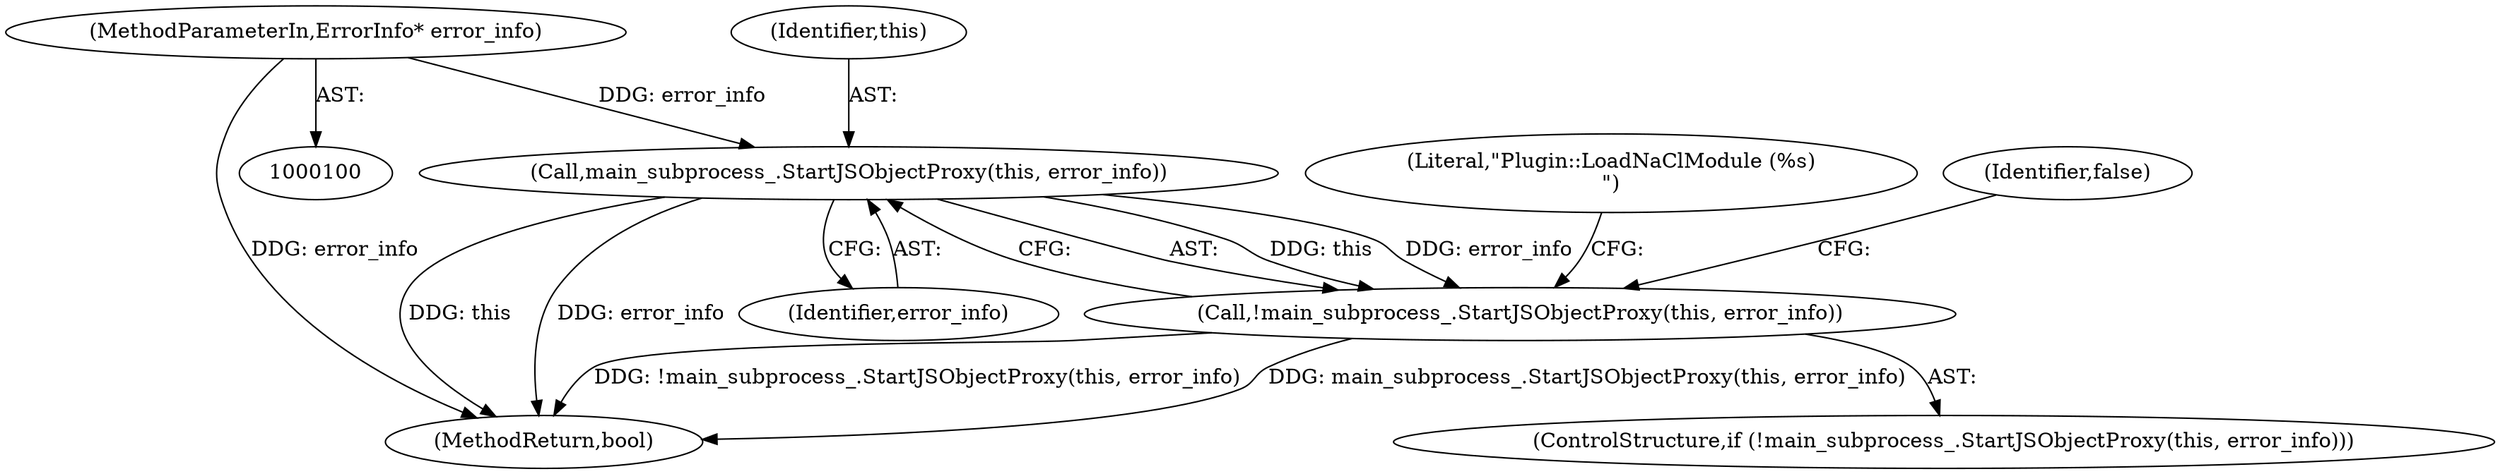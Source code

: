 digraph "0_Chrome_3b0d77670a0613f409110817455d2137576b485a_18@API" {
"1000116" [label="(Call,main_subprocess_.StartJSObjectProxy(this, error_info))"];
"1000101" [label="(MethodParameterIn,ErrorInfo* error_info)"];
"1000115" [label="(Call,!main_subprocess_.StartJSObjectProxy(this, error_info))"];
"1000115" [label="(Call,!main_subprocess_.StartJSObjectProxy(this, error_info))"];
"1000124" [label="(Literal,\"Plugin::LoadNaClModule (%s)\n\")"];
"1000117" [label="(Identifier,this)"];
"1000114" [label="(ControlStructure,if (!main_subprocess_.StartJSObjectProxy(this, error_info)))"];
"1000128" [label="(MethodReturn,bool)"];
"1000101" [label="(MethodParameterIn,ErrorInfo* error_info)"];
"1000118" [label="(Identifier,error_info)"];
"1000121" [label="(Identifier,false)"];
"1000116" [label="(Call,main_subprocess_.StartJSObjectProxy(this, error_info))"];
"1000116" -> "1000115"  [label="AST: "];
"1000116" -> "1000118"  [label="CFG: "];
"1000117" -> "1000116"  [label="AST: "];
"1000118" -> "1000116"  [label="AST: "];
"1000115" -> "1000116"  [label="CFG: "];
"1000116" -> "1000128"  [label="DDG: this"];
"1000116" -> "1000128"  [label="DDG: error_info"];
"1000116" -> "1000115"  [label="DDG: this"];
"1000116" -> "1000115"  [label="DDG: error_info"];
"1000101" -> "1000116"  [label="DDG: error_info"];
"1000101" -> "1000100"  [label="AST: "];
"1000101" -> "1000128"  [label="DDG: error_info"];
"1000115" -> "1000114"  [label="AST: "];
"1000121" -> "1000115"  [label="CFG: "];
"1000124" -> "1000115"  [label="CFG: "];
"1000115" -> "1000128"  [label="DDG: !main_subprocess_.StartJSObjectProxy(this, error_info)"];
"1000115" -> "1000128"  [label="DDG: main_subprocess_.StartJSObjectProxy(this, error_info)"];
}
